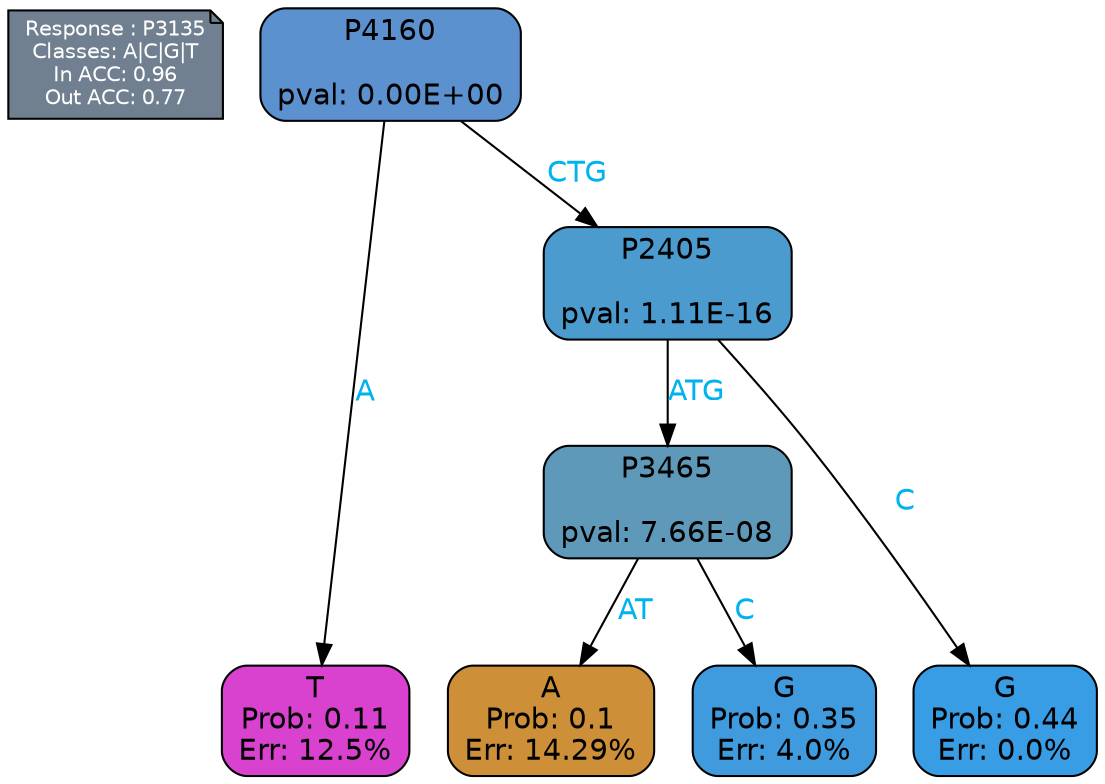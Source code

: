 digraph Tree {
node [shape=box, style="filled, rounded", color="black", fontname=helvetica] ;
graph [ranksep=equally, splines=polylines, bgcolor=transparent, dpi=600] ;
edge [fontname=helvetica] ;
LEGEND [label="Response : P3135
Classes: A|C|G|T
In ACC: 0.96
Out ACC: 0.77
",shape=note,align=left,style=filled,fillcolor="slategray",fontcolor="white",fontsize=10];1 [label="P4160

pval: 0.00E+00", fillcolor="#5c91cf"] ;
2 [label="T
Prob: 0.11
Err: 12.5%", fillcolor="#d842cf"] ;
3 [label="P2405

pval: 1.11E-16", fillcolor="#4c9bcf"] ;
4 [label="P3465

pval: 7.66E-08", fillcolor="#5f99ba"] ;
5 [label="A
Prob: 0.1
Err: 14.29%", fillcolor="#ce8f39"] ;
6 [label="G
Prob: 0.35
Err: 4.0%", fillcolor="#3f9bde"] ;
7 [label="G
Prob: 0.44
Err: 0.0%", fillcolor="#399de5"] ;
1 -> 2 [label="A",fontcolor=deepskyblue2] ;
1 -> 3 [label="CTG",fontcolor=deepskyblue2] ;
3 -> 4 [label="ATG",fontcolor=deepskyblue2] ;
3 -> 7 [label="C",fontcolor=deepskyblue2] ;
4 -> 5 [label="AT",fontcolor=deepskyblue2] ;
4 -> 6 [label="C",fontcolor=deepskyblue2] ;
{rank = same; 2;5;6;7;}{rank = same; LEGEND;1;}}